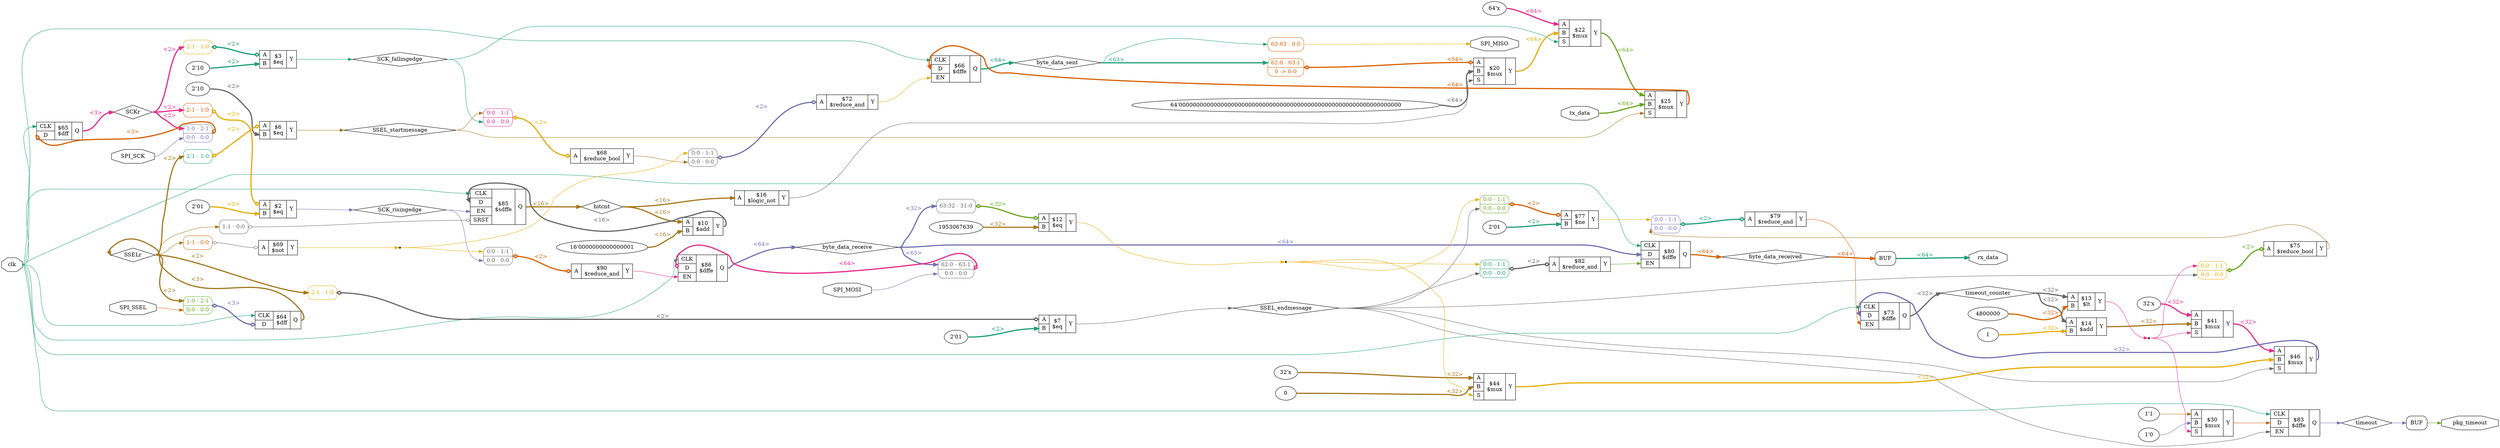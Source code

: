 digraph "interface_spislave" {
rankdir="LR";
remincross=true;
n21 [ shape=diamond, label="SCK_fallingedge", color="black", fontcolor="black" ];
n22 [ shape=diamond, label="SCK_risingedge", color="black", fontcolor="black" ];
n23 [ shape=diamond, label="SCKr", color="black", fontcolor="black" ];
n24 [ shape=octagon, label="SPI_MISO", color="black", fontcolor="black" ];
n25 [ shape=octagon, label="SPI_MOSI", color="black", fontcolor="black" ];
n26 [ shape=octagon, label="SPI_SCK", color="black", fontcolor="black" ];
n27 [ shape=octagon, label="SPI_SSEL", color="black", fontcolor="black" ];
n28 [ shape=diamond, label="SSEL_endmessage", color="black", fontcolor="black" ];
n29 [ shape=diamond, label="SSEL_startmessage", color="black", fontcolor="black" ];
n30 [ shape=diamond, label="SSELr", color="black", fontcolor="black" ];
n31 [ shape=diamond, label="bitcnt", color="black", fontcolor="black" ];
n32 [ shape=diamond, label="byte_data_receive", color="black", fontcolor="black" ];
n33 [ shape=diamond, label="byte_data_received", color="black", fontcolor="black" ];
n34 [ shape=diamond, label="byte_data_sent", color="black", fontcolor="black" ];
n35 [ shape=octagon, label="clk", color="black", fontcolor="black" ];
n36 [ shape=octagon, label="pkg_timeout", color="black", fontcolor="black" ];
n37 [ shape=octagon, label="rx_data", color="black", fontcolor="black" ];
n38 [ shape=diamond, label="timeout", color="black", fontcolor="black" ];
n39 [ shape=diamond, label="timeout_counter", color="black", fontcolor="black" ];
n40 [ shape=octagon, label="tx_data", color="black", fontcolor="black" ];
v0 [ label="16'0000000000000001" ];
c44 [ shape=record, label="{{<p41> A|<p42> B}|$10\n$add|{<p43> Y}}",  ];
v1 [ label="1" ];
c45 [ shape=record, label="{{<p41> A|<p42> B}|$14\n$add|{<p43> Y}}",  ];
c50 [ shape=record, label="{{<p46> CLK|<p47> D|<p48> EN}|$66\n$dffe|{<p49> Q}}",  ];
c51 [ shape=record, label="{{<p46> CLK|<p47> D|<p48> EN}|$73\n$dffe|{<p49> Q}}",  ];
c52 [ shape=record, label="{{<p46> CLK|<p47> D|<p48> EN}|$80\n$dffe|{<p49> Q}}",  ];
c53 [ shape=record, label="{{<p46> CLK|<p47> D|<p48> EN}|$83\n$dffe|{<p49> Q}}",  ];
c55 [ shape=record, label="{{<p46> CLK|<p47> D|<p48> EN|<p54> SRST}|$85\n$sdffe|{<p49> Q}}",  ];
x2 [ shape=record, style=rounded, label="<s0> 1:1 - 0:0 ", colorscheme="dark28", color="8", fontcolor="8" ];
x2:e -> c55:p54:w [arrowhead=odiamond, arrowtail=odiamond, dir=both, colorscheme="dark28", color="8", fontcolor="8", label=""];
c56 [ shape=record, label="{{<p46> CLK|<p47> D|<p48> EN}|$86\n$dffe|{<p49> Q}}",  ];
x3 [ shape=record, style=rounded, label="<s1> 62:0 - 63:1 |<s0> 0:0 - 0:0 ", colorscheme="dark28", color="8", fontcolor="8" ];
x3:e -> c56:p47:w [arrowhead=odiamond, arrowtail=odiamond, dir=both, colorscheme="dark28", color="4", fontcolor="4", style="setlinewidth(3)", label="<64>"];
c57 [ shape=record, label="{{<p41> A}|$68\n$reduce_bool|{<p43> Y}}",  ];
x4 [ shape=record, style=rounded, label="<s1> 0:0 - 1:1 |<s0> 0:0 - 0:0 ", colorscheme="dark28", color="4", fontcolor="4" ];
x4:e -> c57:p41:w [arrowhead=odiamond, arrowtail=odiamond, dir=both, colorscheme="dark28", color="6", fontcolor="6", style="setlinewidth(3)", label="<2>"];
c58 [ shape=record, label="{{<p41> A}|$75\n$reduce_bool|{<p43> Y}}",  ];
x5 [ shape=record, style=rounded, label="<s1> 0:0 - 1:1 |<s0> 0:0 - 0:0 ", colorscheme="dark28", color="6", fontcolor="6" ];
x5:e -> c58:p41:w [arrowhead=odiamond, arrowtail=odiamond, dir=both, colorscheme="dark28", color="5", fontcolor="5", style="setlinewidth(3)", label="<2>"];
v7 [ label="2'01" ];
c59 [ shape=record, label="{{<p41> A|<p42> B}|$77\n$ne|{<p43> Y}}",  ];
x6 [ shape=record, style=rounded, label="<s1> 0:0 - 1:1 |<s0> 0:0 - 0:0 ", colorscheme="dark28", color="5", fontcolor="5" ];
x6:e -> c59:p41:w [arrowhead=odiamond, arrowtail=odiamond, dir=both, colorscheme="dark28", color="2", fontcolor="2", style="setlinewidth(3)", label="<2>"];
c60 [ shape=record, label="{{<p41> A}|$69\n$not|{<p43> Y}}",  ];
x8 [ shape=record, style=rounded, label="<s0> 1:1 - 0:0 ", colorscheme="dark28", color="2", fontcolor="2" ];
x8:e -> c60:p41:w [arrowhead=odiamond, arrowtail=odiamond, dir=both, colorscheme="dark28", color="8", fontcolor="8", label=""];
c61 [ shape=record, label="{{<p41> A}|$72\n$reduce_and|{<p43> Y}}",  ];
x9 [ shape=record, style=rounded, label="<s1> 0:0 - 1:1 |<s0> 0:0 - 0:0 ", colorscheme="dark28", color="8", fontcolor="8" ];
x9:e -> c61:p41:w [arrowhead=odiamond, arrowtail=odiamond, dir=both, colorscheme="dark28", color="3", fontcolor="3", style="setlinewidth(3)", label="<2>"];
c62 [ shape=record, label="{{<p41> A}|$79\n$reduce_and|{<p43> Y}}",  ];
x10 [ shape=record, style=rounded, label="<s1> 0:0 - 1:1 |<s0> 0:0 - 0:0 ", colorscheme="dark28", color="3", fontcolor="3" ];
x10:e -> c62:p41:w [arrowhead=odiamond, arrowtail=odiamond, dir=both, colorscheme="dark28", color="1", fontcolor="1", style="setlinewidth(3)", label="<2>"];
c63 [ shape=record, label="{{<p41> A}|$82\n$reduce_and|{<p43> Y}}",  ];
x11 [ shape=record, style=rounded, label="<s1> 0:0 - 1:1 |<s0> 0:0 - 0:0 ", colorscheme="dark28", color="1", fontcolor="1" ];
x11:e -> c63:p41:w [arrowhead=odiamond, arrowtail=odiamond, dir=both, colorscheme="dark28", color="8", fontcolor="8", style="setlinewidth(3)", label="<2>"];
c64 [ shape=record, label="{{<p41> A}|$90\n$reduce_and|{<p43> Y}}",  ];
x12 [ shape=record, style=rounded, label="<s1> 0:0 - 1:1 |<s0> 0:0 - 0:0 ", colorscheme="dark28", color="8", fontcolor="8" ];
x12:e -> c64:p41:w [arrowhead=odiamond, arrowtail=odiamond, dir=both, colorscheme="dark28", color="2", fontcolor="2", style="setlinewidth(3)", label="<2>"];
v14 [ label="2'01" ];
c65 [ shape=record, label="{{<p41> A|<p42> B}|$2\n$eq|{<p43> Y}}",  ];
x13 [ shape=record, style=rounded, label="<s0> 2:1 - 1:0 ", colorscheme="dark28", color="2", fontcolor="2" ];
x13:e -> c65:p41:w [arrowhead=odiamond, arrowtail=odiamond, dir=both, colorscheme="dark28", color="6", fontcolor="6", style="setlinewidth(3)", label="<2>"];
v16 [ label="2'10" ];
c66 [ shape=record, label="{{<p41> A|<p42> B}|$3\n$eq|{<p43> Y}}",  ];
x15 [ shape=record, style=rounded, label="<s0> 2:1 - 1:0 ", colorscheme="dark28", color="6", fontcolor="6" ];
x15:e -> c66:p41:w [arrowhead=odiamond, arrowtail=odiamond, dir=both, colorscheme="dark28", color="1", fontcolor="1", style="setlinewidth(3)", label="<2>"];
v18 [ label="2'10" ];
c67 [ shape=record, label="{{<p41> A|<p42> B}|$6\n$eq|{<p43> Y}}",  ];
x17 [ shape=record, style=rounded, label="<s0> 2:1 - 1:0 ", colorscheme="dark28", color="1", fontcolor="1" ];
x17:e -> c67:p41:w [arrowhead=odiamond, arrowtail=odiamond, dir=both, colorscheme="dark28", color="6", fontcolor="6", style="setlinewidth(3)", label="<2>"];
v20 [ label="2'01" ];
c68 [ shape=record, label="{{<p41> A|<p42> B}|$7\n$eq|{<p43> Y}}",  ];
x19 [ shape=record, style=rounded, label="<s0> 2:1 - 1:0 ", colorscheme="dark28", color="6", fontcolor="6" ];
x19:e -> c68:p41:w [arrowhead=odiamond, arrowtail=odiamond, dir=both, colorscheme="dark28", color="8", fontcolor="8", style="setlinewidth(3)", label="<2>"];
v22 [ label="1953067639" ];
c69 [ shape=record, label="{{<p41> A|<p42> B}|$12\n$eq|{<p43> Y}}",  ];
x21 [ shape=record, style=rounded, label="<s0> 63:32 - 31:0 ", colorscheme="dark28", color="8", fontcolor="8" ];
x21:e -> c69:p41:w [arrowhead=odiamond, arrowtail=odiamond, dir=both, colorscheme="dark28", color="5", fontcolor="5", style="setlinewidth(3)", label="<32>"];
c70 [ shape=record, label="{{<p41> A}|$16\n$logic_not|{<p43> Y}}",  ];
v23 [ label="4800000" ];
c71 [ shape=record, label="{{<p41> A|<p42> B}|$13\n$lt|{<p43> Y}}",  ];
c72 [ shape=record, label="{{<p46> CLK|<p47> D}|$64\n$dff|{<p49> Q}}",  ];
x24 [ shape=record, style=rounded, label="<s1> 1:0 - 2:1 |<s0> 0:0 - 0:0 ", colorscheme="dark28", color="5", fontcolor="5" ];
x24:e -> c72:p47:w [arrowhead=odiamond, arrowtail=odiamond, dir=both, colorscheme="dark28", color="3", fontcolor="3", style="setlinewidth(3)", label="<3>"];
c73 [ shape=record, label="{{<p46> CLK|<p47> D}|$65\n$dff|{<p49> Q}}",  ];
x25 [ shape=record, style=rounded, label="<s1> 1:0 - 2:1 |<s0> 0:0 - 0:0 ", colorscheme="dark28", color="3", fontcolor="3" ];
x25:e -> c73:p47:w [arrowhead=odiamond, arrowtail=odiamond, dir=both, colorscheme="dark28", color="2", fontcolor="2", style="setlinewidth(3)", label="<3>"];
v27 [ label="64'0000000000000000000000000000000000000000000000000000000000000000" ];
c75 [ shape=record, label="{{<p41> A|<p42> B|<p74> S}|$20\n$mux|{<p43> Y}}",  ];
x26 [ shape=record, style=rounded, label="<s1> 62:0 - 63:1 |0 -&gt; 0:0 ", colorscheme="dark28", color="2", fontcolor="2" ];
x26:e -> c75:p41:w [arrowhead=odiamond, arrowtail=odiamond, dir=both, colorscheme="dark28", color="2", fontcolor="2", style="setlinewidth(3)", label="<64>"];
v28 [ label="64'x" ];
c76 [ shape=record, label="{{<p41> A|<p42> B|<p74> S}|$22\n$mux|{<p43> Y}}",  ];
c77 [ shape=record, label="{{<p41> A|<p42> B|<p74> S}|$25\n$mux|{<p43> Y}}",  ];
v29 [ label="1'1" ];
v30 [ label="1'0" ];
c78 [ shape=record, label="{{<p41> A|<p42> B|<p74> S}|$30\n$mux|{<p43> Y}}",  ];
v31 [ label="32'x" ];
c79 [ shape=record, label="{{<p41> A|<p42> B|<p74> S}|$41\n$mux|{<p43> Y}}",  ];
v32 [ label="32'x" ];
v33 [ label="0" ];
c80 [ shape=record, label="{{<p41> A|<p42> B|<p74> S}|$44\n$mux|{<p43> Y}}",  ];
c81 [ shape=record, label="{{<p41> A|<p42> B|<p74> S}|$46\n$mux|{<p43> Y}}",  ];
x34 [ shape=record, style=rounded, label="<s0> 63:63 - 0:0 ", colorscheme="dark28", color="2", fontcolor="2" ];
x35 [shape=box, style=rounded, label="BUF", ];
x36 [shape=box, style=rounded, label="BUF", ];
c81:p43:e -> c51:p47:w [colorscheme="dark28", color="3", fontcolor="3", style="setlinewidth(3)", label="<32>"];
c64:p43:e -> c56:p48:w [colorscheme="dark28", color="4", fontcolor="4", label=""];
n11 [ shape=point ];
c60:p43:e -> n11:w [colorscheme="dark28", color="6", fontcolor="6", label=""];
n11:e -> x12:s1:w [colorscheme="dark28", color="6", fontcolor="6", label=""];
n11:e -> x9:s1:w [colorscheme="dark28", color="6", fontcolor="6", label=""];
n12 [ shape=point ];
c69:p43:e -> n12:w [colorscheme="dark28", color="6", fontcolor="6", label=""];
n12:e -> c80:p74:w [colorscheme="dark28", color="6", fontcolor="6", label=""];
n12:e -> x11:s1:w [colorscheme="dark28", color="6", fontcolor="6", label=""];
n12:e -> x6:s1:w [colorscheme="dark28", color="6", fontcolor="6", label=""];
c70:p43:e -> c75:p74:w [colorscheme="dark28", color="8", fontcolor="8", label=""];
n14 [ shape=point ];
c71:p43:e -> n14:w [colorscheme="dark28", color="4", fontcolor="4", label=""];
n14:e -> c78:p74:w [colorscheme="dark28", color="4", fontcolor="4", label=""];
n14:e -> c79:p74:w [colorscheme="dark28", color="4", fontcolor="4", label=""];
n14:e -> x5:s1:w [colorscheme="dark28", color="4", fontcolor="4", label=""];
c75:p43:e -> c76:p42:w [colorscheme="dark28", color="6", fontcolor="6", style="setlinewidth(3)", label="<64>"];
c76:p43:e -> c77:p41:w [colorscheme="dark28", color="5", fontcolor="5", style="setlinewidth(3)", label="<64>"];
c77:p43:e -> c50:p47:w [colorscheme="dark28", color="2", fontcolor="2", style="setlinewidth(3)", label="<64>"];
c78:p43:e -> c53:p47:w [colorscheme="dark28", color="2", fontcolor="2", label=""];
c79:p43:e -> c81:p41:w [colorscheme="dark28", color="4", fontcolor="4", style="setlinewidth(3)", label="<32>"];
c44:p43:e -> c55:p47:w [colorscheme="dark28", color="8", fontcolor="8", style="setlinewidth(3)", label="<16>"];
c80:p43:e -> c81:p42:w [colorscheme="dark28", color="6", fontcolor="6", style="setlinewidth(3)", label="<32>"];
c66:p43:e -> n21:w [colorscheme="dark28", color="1", fontcolor="1", label=""];
n21:e -> c76:p74:w [colorscheme="dark28", color="1", fontcolor="1", label=""];
n21:e -> x4:s0:w [colorscheme="dark28", color="1", fontcolor="1", label=""];
c65:p43:e -> n22:w [colorscheme="dark28", color="3", fontcolor="3", label=""];
n22:e -> c55:p48:w [colorscheme="dark28", color="3", fontcolor="3", label=""];
n22:e -> x12:s0:w [colorscheme="dark28", color="3", fontcolor="3", label=""];
c73:p49:e -> n23:w [colorscheme="dark28", color="4", fontcolor="4", style="setlinewidth(3)", label="<3>"];
n23:e -> x13:s0:w [colorscheme="dark28", color="4", fontcolor="4", style="setlinewidth(3)", label="<2>"];
n23:e -> x15:s0:w [colorscheme="dark28", color="4", fontcolor="4", style="setlinewidth(3)", label="<2>"];
n23:e -> x25:s1:w [colorscheme="dark28", color="4", fontcolor="4", style="setlinewidth(3)", label="<2>"];
x34:e -> n24:w [colorscheme="dark28", color="6", fontcolor="6", label=""];
n25:e -> x3:s0:w [colorscheme="dark28", color="3", fontcolor="3", label=""];
n26:e -> x25:s0:w [colorscheme="dark28", color="3", fontcolor="3", label=""];
n27:e -> x24:s0:w [colorscheme="dark28", color="2", fontcolor="2", label=""];
c68:p43:e -> n28:w [colorscheme="dark28", color="8", fontcolor="8", label=""];
n28:e -> c53:p48:w [colorscheme="dark28", color="8", fontcolor="8", label=""];
n28:e -> c81:p74:w [colorscheme="dark28", color="8", fontcolor="8", label=""];
n28:e -> x11:s0:w [colorscheme="dark28", color="8", fontcolor="8", label=""];
n28:e -> x5:s0:w [colorscheme="dark28", color="8", fontcolor="8", label=""];
n28:e -> x6:s0:w [colorscheme="dark28", color="8", fontcolor="8", label=""];
c67:p43:e -> n29:w [colorscheme="dark28", color="7", fontcolor="7", label=""];
n29:e -> c77:p74:w [colorscheme="dark28", color="7", fontcolor="7", label=""];
n29:e -> x4:s1:w [colorscheme="dark28", color="7", fontcolor="7", label=""];
c45:p43:e -> c79:p42:w [colorscheme="dark28", color="7", fontcolor="7", style="setlinewidth(3)", label="<32>"];
c72:p49:e -> n30:w [colorscheme="dark28", color="7", fontcolor="7", style="setlinewidth(3)", label="<3>"];
n30:e -> x17:s0:w [colorscheme="dark28", color="7", fontcolor="7", style="setlinewidth(3)", label="<2>"];
n30:e -> x19:s0:w [colorscheme="dark28", color="7", fontcolor="7", style="setlinewidth(3)", label="<2>"];
n30:e -> x24:s1:w [colorscheme="dark28", color="7", fontcolor="7", style="setlinewidth(3)", label="<2>"];
n30:e -> x2:s0:w [colorscheme="dark28", color="7", fontcolor="7", label=""];
n30:e -> x8:s0:w [colorscheme="dark28", color="7", fontcolor="7", label=""];
c55:p49:e -> n31:w [colorscheme="dark28", color="7", fontcolor="7", style="setlinewidth(3)", label="<16>"];
n31:e -> c44:p41:w [colorscheme="dark28", color="7", fontcolor="7", style="setlinewidth(3)", label="<16>"];
n31:e -> c70:p41:w [colorscheme="dark28", color="7", fontcolor="7", style="setlinewidth(3)", label="<16>"];
c56:p49:e -> n32:w [colorscheme="dark28", color="3", fontcolor="3", style="setlinewidth(3)", label="<64>"];
n32:e -> c52:p47:w [colorscheme="dark28", color="3", fontcolor="3", style="setlinewidth(3)", label="<64>"];
n32:e -> x21:s0:w [colorscheme="dark28", color="3", fontcolor="3", style="setlinewidth(3)", label="<32>"];
n32:e -> x3:s1:w [colorscheme="dark28", color="3", fontcolor="3", style="setlinewidth(3)", label="<63>"];
c52:p49:e -> n33:w [colorscheme="dark28", color="2", fontcolor="2", style="setlinewidth(3)", label="<64>"];
n33:e -> x36:w [colorscheme="dark28", color="2", fontcolor="2", style="setlinewidth(3)", label="<64>"];
c50:p49:e -> n34:w [colorscheme="dark28", color="1", fontcolor="1", style="setlinewidth(3)", label="<64>"];
n34:e -> x26:s1:w [colorscheme="dark28", color="1", fontcolor="1", style="setlinewidth(3)", label="<63>"];
n34:e -> x34:s0:w [colorscheme="dark28", color="1", fontcolor="1", label=""];
n35:e -> c50:p46:w [colorscheme="dark28", color="1", fontcolor="1", label=""];
n35:e -> c51:p46:w [colorscheme="dark28", color="1", fontcolor="1", label=""];
n35:e -> c52:p46:w [colorscheme="dark28", color="1", fontcolor="1", label=""];
n35:e -> c53:p46:w [colorscheme="dark28", color="1", fontcolor="1", label=""];
n35:e -> c55:p46:w [colorscheme="dark28", color="1", fontcolor="1", label=""];
n35:e -> c56:p46:w [colorscheme="dark28", color="1", fontcolor="1", label=""];
n35:e -> c72:p46:w [colorscheme="dark28", color="1", fontcolor="1", label=""];
n35:e -> c73:p46:w [colorscheme="dark28", color="1", fontcolor="1", label=""];
x35:e -> n36:w [colorscheme="dark28", color="5", fontcolor="5", label=""];
x36:e -> n37:w [colorscheme="dark28", color="1", fontcolor="1", style="setlinewidth(3)", label="<64>"];
c53:p49:e -> n38:w [colorscheme="dark28", color="3", fontcolor="3", label=""];
n38:e -> x35:w [colorscheme="dark28", color="3", fontcolor="3", label=""];
c51:p49:e -> n39:w [colorscheme="dark28", color="8", fontcolor="8", style="setlinewidth(3)", label="<32>"];
n39:e -> c45:p41:w [colorscheme="dark28", color="8", fontcolor="8", style="setlinewidth(3)", label="<32>"];
n39:e -> c71:p41:w [colorscheme="dark28", color="8", fontcolor="8", style="setlinewidth(3)", label="<32>"];
c57:p43:e -> x9:s0:w [colorscheme="dark28", color="7", fontcolor="7", label=""];
n40:e -> c77:p42:w [colorscheme="dark28", color="5", fontcolor="5", style="setlinewidth(3)", label="<64>"];
c58:p43:e -> x10:s0:w [colorscheme="dark28", color="7", fontcolor="7", label=""];
c59:p43:e -> x10:s1:w [colorscheme="dark28", color="6", fontcolor="6", label=""];
c61:p43:e -> c50:p48:w [colorscheme="dark28", color="6", fontcolor="6", label=""];
c62:p43:e -> c51:p48:w [colorscheme="dark28", color="2", fontcolor="2", label=""];
c63:p43:e -> c52:p48:w [colorscheme="dark28", color="5", fontcolor="5", label=""];
v0:e -> c44:p42:w [colorscheme="dark28", color="7", fontcolor="7", style="setlinewidth(3)", label="<16>"];
v1:e -> c45:p42:w [colorscheme="dark28", color="6", fontcolor="6", style="setlinewidth(3)", label="<32>"];
v14:e -> c65:p42:w [colorscheme="dark28", color="6", fontcolor="6", style="setlinewidth(3)", label="<2>"];
v16:e -> c66:p42:w [colorscheme="dark28", color="1", fontcolor="1", style="setlinewidth(3)", label="<2>"];
v18:e -> c67:p42:w [colorscheme="dark28", color="8", fontcolor="8", style="setlinewidth(3)", label="<2>"];
v20:e -> c68:p42:w [colorscheme="dark28", color="1", fontcolor="1", style="setlinewidth(3)", label="<2>"];
v22:e -> c69:p42:w [colorscheme="dark28", color="7", fontcolor="7", style="setlinewidth(3)", label="<32>"];
v23:e -> c71:p42:w [colorscheme="dark28", color="2", fontcolor="2", style="setlinewidth(3)", label="<32>"];
v27:e -> c75:p42:w [colorscheme="dark28", color="8", fontcolor="8", style="setlinewidth(3)", label="<64>"];
v28:e -> c76:p41:w [colorscheme="dark28", color="4", fontcolor="4", style="setlinewidth(3)", label="<64>"];
v29:e -> c78:p41:w [colorscheme="dark28", color="7", fontcolor="7", label=""];
v30:e -> c78:p42:w [colorscheme="dark28", color="3", fontcolor="3", label=""];
v31:e -> c79:p41:w [colorscheme="dark28", color="4", fontcolor="4", style="setlinewidth(3)", label="<32>"];
v32:e -> c80:p41:w [colorscheme="dark28", color="7", fontcolor="7", style="setlinewidth(3)", label="<32>"];
v33:e -> c80:p42:w [colorscheme="dark28", color="7", fontcolor="7", style="setlinewidth(3)", label="<32>"];
v7:e -> c59:p42:w [colorscheme="dark28", color="1", fontcolor="1", style="setlinewidth(3)", label="<2>"];
}
